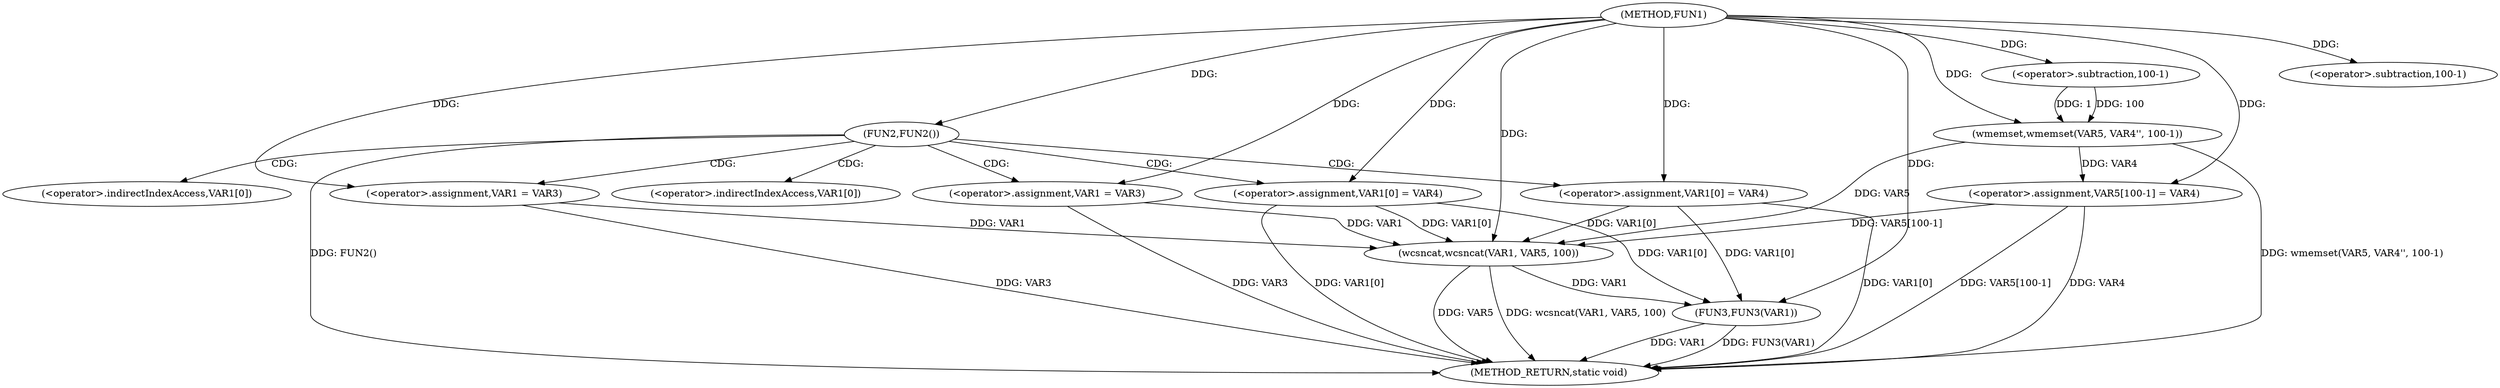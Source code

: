 digraph FUN1 {  
"1000100" [label = "(METHOD,FUN1)" ]
"1000147" [label = "(METHOD_RETURN,static void)" ]
"1000106" [label = "(FUN2,FUN2())" ]
"1000108" [label = "(<operator>.assignment,VAR1 = VAR3)" ]
"1000111" [label = "(<operator>.assignment,VAR1[0] = VAR4)" ]
"1000118" [label = "(<operator>.assignment,VAR1 = VAR3)" ]
"1000121" [label = "(<operator>.assignment,VAR1[0] = VAR4)" ]
"1000128" [label = "(wmemset,wmemset(VAR5, VAR4'', 100-1))" ]
"1000131" [label = "(<operator>.subtraction,100-1)" ]
"1000134" [label = "(<operator>.assignment,VAR5[100-1] = VAR4)" ]
"1000137" [label = "(<operator>.subtraction,100-1)" ]
"1000141" [label = "(wcsncat,wcsncat(VAR1, VAR5, 100))" ]
"1000145" [label = "(FUN3,FUN3(VAR1))" ]
"1000112" [label = "(<operator>.indirectIndexAccess,VAR1[0])" ]
"1000122" [label = "(<operator>.indirectIndexAccess,VAR1[0])" ]
  "1000141" -> "1000147"  [ label = "DDG: wcsncat(VAR1, VAR5, 100)"] 
  "1000134" -> "1000147"  [ label = "DDG: VAR4"] 
  "1000111" -> "1000147"  [ label = "DDG: VAR1[0]"] 
  "1000128" -> "1000147"  [ label = "DDG: wmemset(VAR5, VAR4'', 100-1)"] 
  "1000145" -> "1000147"  [ label = "DDG: VAR1"] 
  "1000134" -> "1000147"  [ label = "DDG: VAR5[100-1]"] 
  "1000108" -> "1000147"  [ label = "DDG: VAR3"] 
  "1000118" -> "1000147"  [ label = "DDG: VAR3"] 
  "1000141" -> "1000147"  [ label = "DDG: VAR5"] 
  "1000121" -> "1000147"  [ label = "DDG: VAR1[0]"] 
  "1000145" -> "1000147"  [ label = "DDG: FUN3(VAR1)"] 
  "1000106" -> "1000147"  [ label = "DDG: FUN2()"] 
  "1000100" -> "1000106"  [ label = "DDG: "] 
  "1000100" -> "1000108"  [ label = "DDG: "] 
  "1000100" -> "1000111"  [ label = "DDG: "] 
  "1000100" -> "1000118"  [ label = "DDG: "] 
  "1000100" -> "1000121"  [ label = "DDG: "] 
  "1000100" -> "1000128"  [ label = "DDG: "] 
  "1000131" -> "1000128"  [ label = "DDG: 100"] 
  "1000131" -> "1000128"  [ label = "DDG: 1"] 
  "1000100" -> "1000131"  [ label = "DDG: "] 
  "1000128" -> "1000134"  [ label = "DDG: VAR4"] 
  "1000100" -> "1000134"  [ label = "DDG: "] 
  "1000100" -> "1000137"  [ label = "DDG: "] 
  "1000111" -> "1000141"  [ label = "DDG: VAR1[0]"] 
  "1000121" -> "1000141"  [ label = "DDG: VAR1[0]"] 
  "1000118" -> "1000141"  [ label = "DDG: VAR1"] 
  "1000108" -> "1000141"  [ label = "DDG: VAR1"] 
  "1000100" -> "1000141"  [ label = "DDG: "] 
  "1000128" -> "1000141"  [ label = "DDG: VAR5"] 
  "1000134" -> "1000141"  [ label = "DDG: VAR5[100-1]"] 
  "1000141" -> "1000145"  [ label = "DDG: VAR1"] 
  "1000111" -> "1000145"  [ label = "DDG: VAR1[0]"] 
  "1000121" -> "1000145"  [ label = "DDG: VAR1[0]"] 
  "1000100" -> "1000145"  [ label = "DDG: "] 
  "1000106" -> "1000112"  [ label = "CDG: "] 
  "1000106" -> "1000121"  [ label = "CDG: "] 
  "1000106" -> "1000108"  [ label = "CDG: "] 
  "1000106" -> "1000118"  [ label = "CDG: "] 
  "1000106" -> "1000111"  [ label = "CDG: "] 
  "1000106" -> "1000122"  [ label = "CDG: "] 
}
